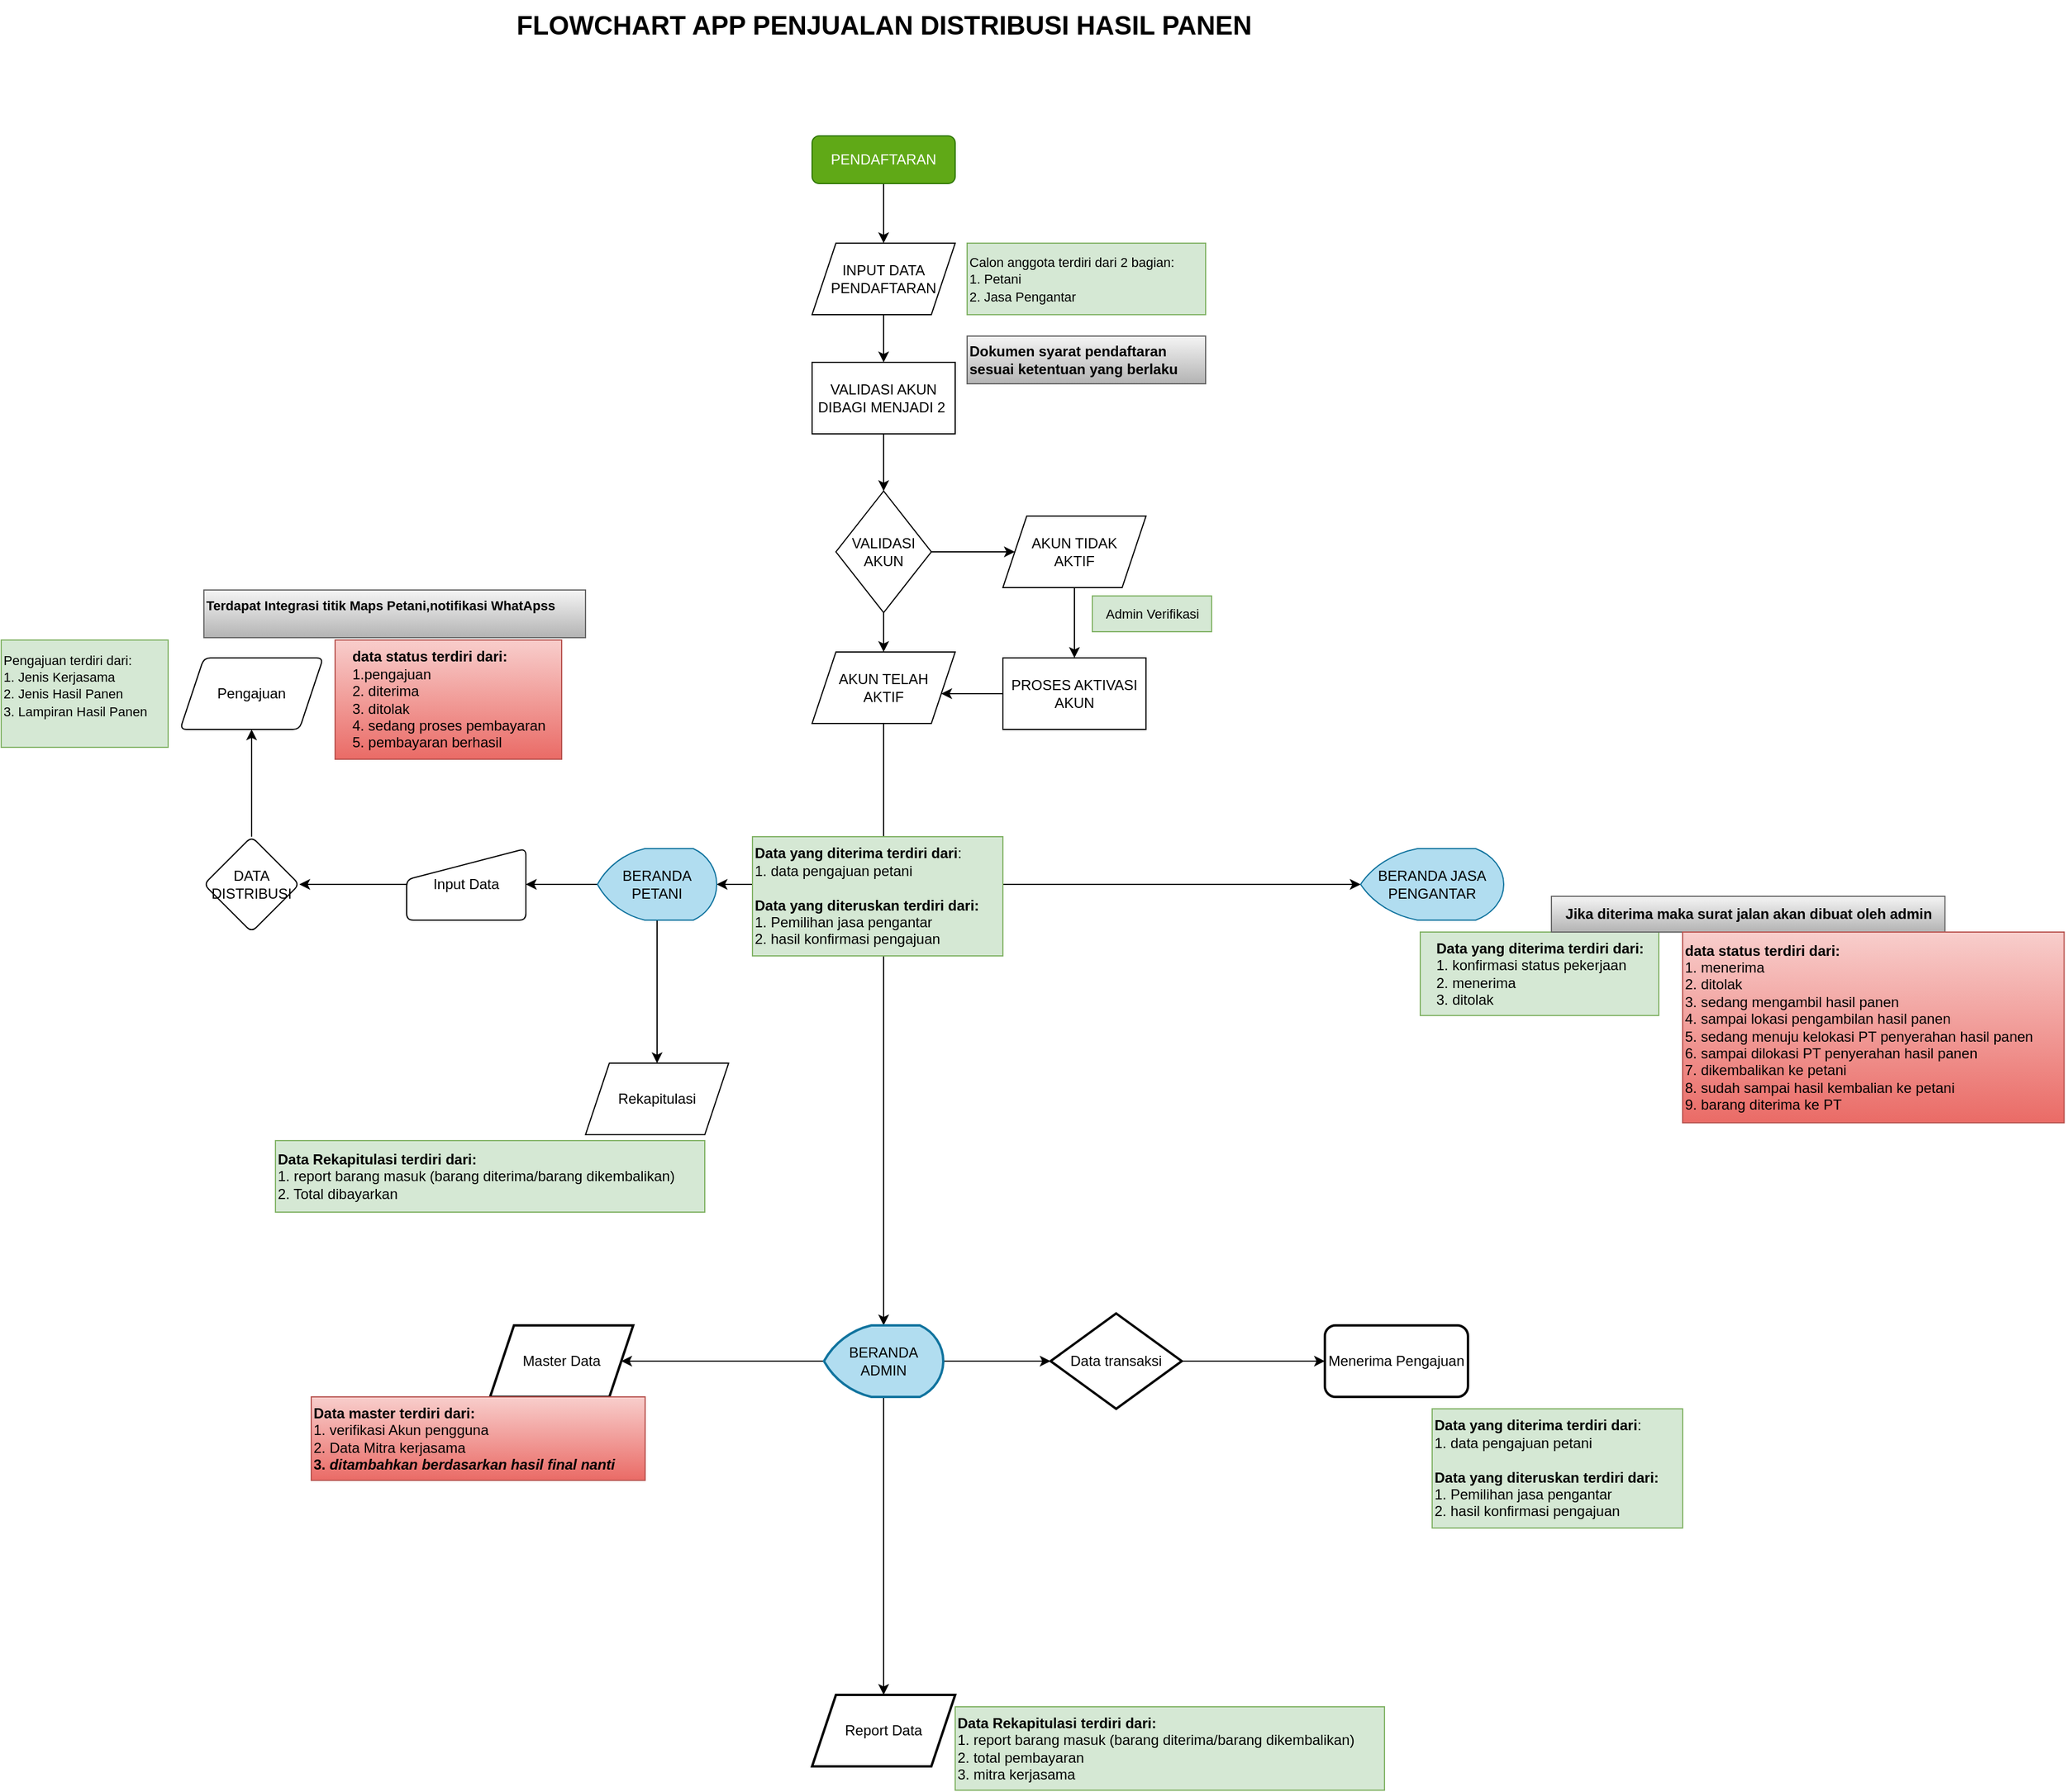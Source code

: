 <mxfile version="22.0.4" type="github">
  <diagram id="C5RBs43oDa-KdzZeNtuy" name="Page-1">
    <mxGraphModel dx="3812" dy="2098" grid="1" gridSize="10" guides="1" tooltips="1" connect="1" arrows="1" fold="1" page="1" pageScale="1" pageWidth="827" pageHeight="1169" math="0" shadow="0">
      <root>
        <mxCell id="WIyWlLk6GJQsqaUBKTNV-0" />
        <mxCell id="WIyWlLk6GJQsqaUBKTNV-1" parent="WIyWlLk6GJQsqaUBKTNV-0" />
        <mxCell id="trqLVfWNX-luN9Pz_bpV-160" value="" style="edgeStyle=orthogonalEdgeStyle;rounded=0;orthogonalLoop=1;jettySize=auto;html=1;" edge="1" parent="WIyWlLk6GJQsqaUBKTNV-1" source="trqLVfWNX-luN9Pz_bpV-161" target="trqLVfWNX-luN9Pz_bpV-165">
          <mxGeometry relative="1" as="geometry" />
        </mxCell>
        <mxCell id="trqLVfWNX-luN9Pz_bpV-161" value="PENDAFTARAN" style="rounded=1;whiteSpace=wrap;html=1;fontSize=12;glass=0;strokeWidth=1;shadow=0;fillColor=#60a917;fontColor=#ffffff;strokeColor=#2D7600;" vertex="1" parent="WIyWlLk6GJQsqaUBKTNV-1">
          <mxGeometry x="330" y="132" width="120" height="40" as="geometry" />
        </mxCell>
        <mxCell id="trqLVfWNX-luN9Pz_bpV-162" value="" style="edgeStyle=orthogonalEdgeStyle;rounded=0;orthogonalLoop=1;jettySize=auto;html=1;" edge="1" parent="WIyWlLk6GJQsqaUBKTNV-1" source="trqLVfWNX-luN9Pz_bpV-163" target="trqLVfWNX-luN9Pz_bpV-169">
          <mxGeometry relative="1" as="geometry" />
        </mxCell>
        <mxCell id="trqLVfWNX-luN9Pz_bpV-163" value="VALIDASI AKUN DIBAGI MENJADI 2&amp;nbsp;" style="rounded=0;whiteSpace=wrap;html=1;" vertex="1" parent="WIyWlLk6GJQsqaUBKTNV-1">
          <mxGeometry x="330" y="322" width="120" height="60" as="geometry" />
        </mxCell>
        <mxCell id="trqLVfWNX-luN9Pz_bpV-164" value="" style="edgeStyle=orthogonalEdgeStyle;rounded=0;orthogonalLoop=1;jettySize=auto;html=1;" edge="1" parent="WIyWlLk6GJQsqaUBKTNV-1" source="trqLVfWNX-luN9Pz_bpV-165" target="trqLVfWNX-luN9Pz_bpV-163">
          <mxGeometry relative="1" as="geometry" />
        </mxCell>
        <mxCell id="trqLVfWNX-luN9Pz_bpV-165" value="INPUT DATA PENDAFTARAN" style="shape=parallelogram;perimeter=parallelogramPerimeter;whiteSpace=wrap;html=1;fixedSize=1;" vertex="1" parent="WIyWlLk6GJQsqaUBKTNV-1">
          <mxGeometry x="330" y="222" width="120" height="60" as="geometry" />
        </mxCell>
        <mxCell id="trqLVfWNX-luN9Pz_bpV-166" value="&lt;span style=&quot;font-size: 11px;&quot;&gt;Calon anggota terdiri dari 2 bagian:&lt;br&gt;1. Petani&lt;br&gt;2. Jasa Pengantar&lt;br&gt;&lt;/span&gt;" style="text;html=1;align=left;verticalAlign=middle;resizable=0;points=[];autosize=1;strokeColor=#82b366;fillColor=#d5e8d4;" vertex="1" parent="WIyWlLk6GJQsqaUBKTNV-1">
          <mxGeometry x="460" y="222" width="200" height="60" as="geometry" />
        </mxCell>
        <mxCell id="trqLVfWNX-luN9Pz_bpV-167" value="" style="edgeStyle=orthogonalEdgeStyle;rounded=0;orthogonalLoop=1;jettySize=auto;html=1;" edge="1" parent="WIyWlLk6GJQsqaUBKTNV-1" source="trqLVfWNX-luN9Pz_bpV-169" target="trqLVfWNX-luN9Pz_bpV-171">
          <mxGeometry relative="1" as="geometry" />
        </mxCell>
        <mxCell id="trqLVfWNX-luN9Pz_bpV-168" value="" style="edgeStyle=orthogonalEdgeStyle;rounded=0;orthogonalLoop=1;jettySize=auto;html=1;" edge="1" parent="WIyWlLk6GJQsqaUBKTNV-1" source="trqLVfWNX-luN9Pz_bpV-169" target="trqLVfWNX-luN9Pz_bpV-173">
          <mxGeometry relative="1" as="geometry" />
        </mxCell>
        <mxCell id="trqLVfWNX-luN9Pz_bpV-169" value="VALIDASI AKUN" style="rhombus;whiteSpace=wrap;html=1;rounded=0;" vertex="1" parent="WIyWlLk6GJQsqaUBKTNV-1">
          <mxGeometry x="350" y="430" width="80" height="102" as="geometry" />
        </mxCell>
        <mxCell id="trqLVfWNX-luN9Pz_bpV-170" value="" style="edgeStyle=orthogonalEdgeStyle;rounded=0;orthogonalLoop=1;jettySize=auto;html=1;" edge="1" parent="WIyWlLk6GJQsqaUBKTNV-1" source="trqLVfWNX-luN9Pz_bpV-171" target="trqLVfWNX-luN9Pz_bpV-175">
          <mxGeometry relative="1" as="geometry" />
        </mxCell>
        <mxCell id="trqLVfWNX-luN9Pz_bpV-171" value="AKUN TIDAK &lt;br&gt;AKTIF" style="shape=parallelogram;perimeter=parallelogramPerimeter;whiteSpace=wrap;html=1;fixedSize=1;rounded=0;" vertex="1" parent="WIyWlLk6GJQsqaUBKTNV-1">
          <mxGeometry x="490" y="451" width="120" height="60" as="geometry" />
        </mxCell>
        <mxCell id="trqLVfWNX-luN9Pz_bpV-172" value="" style="edgeStyle=orthogonalEdgeStyle;rounded=0;orthogonalLoop=1;jettySize=auto;html=1;" edge="1" parent="WIyWlLk6GJQsqaUBKTNV-1" source="trqLVfWNX-luN9Pz_bpV-173" target="trqLVfWNX-luN9Pz_bpV-180">
          <mxGeometry relative="1" as="geometry" />
        </mxCell>
        <mxCell id="trqLVfWNX-luN9Pz_bpV-173" value="AKUN TELAH &lt;br&gt;AKTIF" style="shape=parallelogram;perimeter=parallelogramPerimeter;whiteSpace=wrap;html=1;fixedSize=1;rounded=0;" vertex="1" parent="WIyWlLk6GJQsqaUBKTNV-1">
          <mxGeometry x="330" y="565" width="120" height="60" as="geometry" />
        </mxCell>
        <mxCell id="trqLVfWNX-luN9Pz_bpV-174" value="" style="edgeStyle=orthogonalEdgeStyle;rounded=0;orthogonalLoop=1;jettySize=auto;html=1;" edge="1" parent="WIyWlLk6GJQsqaUBKTNV-1" source="trqLVfWNX-luN9Pz_bpV-175" target="trqLVfWNX-luN9Pz_bpV-173">
          <mxGeometry relative="1" as="geometry">
            <Array as="points">
              <mxPoint x="460" y="600" />
              <mxPoint x="460" y="600" />
            </Array>
          </mxGeometry>
        </mxCell>
        <mxCell id="trqLVfWNX-luN9Pz_bpV-175" value="PROSES AKTIVASI&lt;br&gt;AKUN" style="rounded=0;whiteSpace=wrap;html=1;" vertex="1" parent="WIyWlLk6GJQsqaUBKTNV-1">
          <mxGeometry x="490" y="570" width="120" height="60" as="geometry" />
        </mxCell>
        <mxCell id="trqLVfWNX-luN9Pz_bpV-176" value="&lt;font style=&quot;font-size: 11px;&quot;&gt;Admin Verifikasi&lt;/font&gt;" style="text;html=1;align=center;verticalAlign=middle;resizable=0;points=[];autosize=1;strokeColor=#82b366;fillColor=#d5e8d4;" vertex="1" parent="WIyWlLk6GJQsqaUBKTNV-1">
          <mxGeometry x="565" y="518" width="100" height="30" as="geometry" />
        </mxCell>
        <mxCell id="trqLVfWNX-luN9Pz_bpV-177" value="" style="edgeStyle=orthogonalEdgeStyle;rounded=0;orthogonalLoop=1;jettySize=auto;html=1;" edge="1" parent="WIyWlLk6GJQsqaUBKTNV-1" source="trqLVfWNX-luN9Pz_bpV-180" target="trqLVfWNX-luN9Pz_bpV-184">
          <mxGeometry relative="1" as="geometry" />
        </mxCell>
        <mxCell id="trqLVfWNX-luN9Pz_bpV-178" value="" style="edgeStyle=orthogonalEdgeStyle;rounded=0;orthogonalLoop=1;jettySize=auto;html=1;" edge="1" parent="WIyWlLk6GJQsqaUBKTNV-1" source="trqLVfWNX-luN9Pz_bpV-180" target="trqLVfWNX-luN9Pz_bpV-185">
          <mxGeometry relative="1" as="geometry" />
        </mxCell>
        <mxCell id="trqLVfWNX-luN9Pz_bpV-179" value="" style="edgeStyle=orthogonalEdgeStyle;rounded=0;orthogonalLoop=1;jettySize=auto;html=1;" edge="1" parent="WIyWlLk6GJQsqaUBKTNV-1" source="trqLVfWNX-luN9Pz_bpV-180" target="trqLVfWNX-luN9Pz_bpV-189">
          <mxGeometry relative="1" as="geometry" />
        </mxCell>
        <mxCell id="trqLVfWNX-luN9Pz_bpV-180" value="LOGIN PENGGUNA" style="rounded=0;whiteSpace=wrap;html=1;fillColor=#b1ddf0;strokeColor=#10739e;" vertex="1" parent="WIyWlLk6GJQsqaUBKTNV-1">
          <mxGeometry x="330" y="730" width="120" height="60" as="geometry" />
        </mxCell>
        <mxCell id="trqLVfWNX-luN9Pz_bpV-182" value="" style="edgeStyle=orthogonalEdgeStyle;rounded=0;orthogonalLoop=1;jettySize=auto;html=1;strokeWidth=1;" edge="1" parent="WIyWlLk6GJQsqaUBKTNV-1" source="trqLVfWNX-luN9Pz_bpV-184" target="trqLVfWNX-luN9Pz_bpV-195">
          <mxGeometry relative="1" as="geometry" />
        </mxCell>
        <mxCell id="trqLVfWNX-luN9Pz_bpV-183" value="" style="edgeStyle=orthogonalEdgeStyle;rounded=0;orthogonalLoop=1;jettySize=auto;html=1;" edge="1" parent="WIyWlLk6GJQsqaUBKTNV-1" source="trqLVfWNX-luN9Pz_bpV-184" target="trqLVfWNX-luN9Pz_bpV-226">
          <mxGeometry relative="1" as="geometry" />
        </mxCell>
        <mxCell id="trqLVfWNX-luN9Pz_bpV-184" value="BERANDA PETANI" style="strokeWidth=1;html=1;shape=mxgraph.flowchart.display;whiteSpace=wrap;fillColor=#b1ddf0;strokeColor=#10739e;" vertex="1" parent="WIyWlLk6GJQsqaUBKTNV-1">
          <mxGeometry x="150" y="730" width="100" height="60" as="geometry" />
        </mxCell>
        <mxCell id="trqLVfWNX-luN9Pz_bpV-185" value="BERANDA JASA PENGANTAR" style="strokeWidth=1;html=1;shape=mxgraph.flowchart.display;whiteSpace=wrap;fillColor=#b1ddf0;strokeColor=#10739e;" vertex="1" parent="WIyWlLk6GJQsqaUBKTNV-1">
          <mxGeometry x="790" y="730" width="120" height="60" as="geometry" />
        </mxCell>
        <mxCell id="trqLVfWNX-luN9Pz_bpV-186" value="" style="edgeStyle=orthogonalEdgeStyle;rounded=0;orthogonalLoop=1;jettySize=auto;html=1;" edge="1" parent="WIyWlLk6GJQsqaUBKTNV-1" source="trqLVfWNX-luN9Pz_bpV-189" target="trqLVfWNX-luN9Pz_bpV-229">
          <mxGeometry relative="1" as="geometry" />
        </mxCell>
        <mxCell id="trqLVfWNX-luN9Pz_bpV-187" value="" style="edgeStyle=orthogonalEdgeStyle;rounded=0;orthogonalLoop=1;jettySize=auto;html=1;" edge="1" parent="WIyWlLk6GJQsqaUBKTNV-1" source="trqLVfWNX-luN9Pz_bpV-189" target="trqLVfWNX-luN9Pz_bpV-230">
          <mxGeometry relative="1" as="geometry" />
        </mxCell>
        <mxCell id="trqLVfWNX-luN9Pz_bpV-188" value="" style="edgeStyle=orthogonalEdgeStyle;rounded=0;orthogonalLoop=1;jettySize=auto;html=1;" edge="1" parent="WIyWlLk6GJQsqaUBKTNV-1" source="trqLVfWNX-luN9Pz_bpV-189" target="trqLVfWNX-luN9Pz_bpV-236">
          <mxGeometry relative="1" as="geometry" />
        </mxCell>
        <mxCell id="trqLVfWNX-luN9Pz_bpV-189" value="BERANDA ADMIN" style="strokeWidth=2;html=1;shape=mxgraph.flowchart.display;whiteSpace=wrap;fillColor=#b1ddf0;strokeColor=#10739e;" vertex="1" parent="WIyWlLk6GJQsqaUBKTNV-1">
          <mxGeometry x="340" y="1130" width="100" height="60" as="geometry" />
        </mxCell>
        <mxCell id="trqLVfWNX-luN9Pz_bpV-193" value="&lt;b&gt;&lt;font style=&quot;font-size: 22px;&quot;&gt;FLOWCHART APP PENJUALAN DISTRIBUSI HASIL PANEN&lt;br&gt;&lt;br&gt;&lt;/font&gt;&lt;/b&gt;" style="text;html=1;align=center;verticalAlign=middle;resizable=0;points=[];autosize=1;strokeColor=none;fillColor=none;" vertex="1" parent="WIyWlLk6GJQsqaUBKTNV-1">
          <mxGeometry x="70" y="18" width="640" height="70" as="geometry" />
        </mxCell>
        <mxCell id="trqLVfWNX-luN9Pz_bpV-194" value="" style="edgeStyle=orthogonalEdgeStyle;rounded=0;orthogonalLoop=1;jettySize=auto;html=1;strokeWidth=1;" edge="1" parent="WIyWlLk6GJQsqaUBKTNV-1" source="trqLVfWNX-luN9Pz_bpV-195" target="trqLVfWNX-luN9Pz_bpV-199">
          <mxGeometry relative="1" as="geometry" />
        </mxCell>
        <mxCell id="trqLVfWNX-luN9Pz_bpV-195" value="Input Data" style="html=1;strokeWidth=1;shape=manualInput;whiteSpace=wrap;rounded=1;size=26;arcSize=11;" vertex="1" parent="WIyWlLk6GJQsqaUBKTNV-1">
          <mxGeometry x="-10" y="730" width="100" height="60" as="geometry" />
        </mxCell>
        <mxCell id="trqLVfWNX-luN9Pz_bpV-196" value="" style="edgeStyle=orthogonalEdgeStyle;rounded=0;orthogonalLoop=1;jettySize=auto;html=1;strokeWidth=1;" edge="1" parent="WIyWlLk6GJQsqaUBKTNV-1" source="trqLVfWNX-luN9Pz_bpV-199" target="trqLVfWNX-luN9Pz_bpV-201">
          <mxGeometry relative="1" as="geometry" />
        </mxCell>
        <mxCell id="trqLVfWNX-luN9Pz_bpV-199" value="DATA DISTRIBUSI" style="rhombus;whiteSpace=wrap;html=1;strokeWidth=1;rounded=1;arcSize=11;" vertex="1" parent="WIyWlLk6GJQsqaUBKTNV-1">
          <mxGeometry x="-180" y="720" width="80" height="80" as="geometry" />
        </mxCell>
        <mxCell id="trqLVfWNX-luN9Pz_bpV-201" value="Pengajuan" style="shape=parallelogram;perimeter=parallelogramPerimeter;whiteSpace=wrap;html=1;fixedSize=1;strokeWidth=1;rounded=1;arcSize=11;" vertex="1" parent="WIyWlLk6GJQsqaUBKTNV-1">
          <mxGeometry x="-200" y="570" width="120" height="60" as="geometry" />
        </mxCell>
        <mxCell id="trqLVfWNX-luN9Pz_bpV-226" value="Rekapitulasi" style="shape=parallelogram;perimeter=parallelogramPerimeter;whiteSpace=wrap;html=1;fixedSize=1;strokeWidth=1;" vertex="1" parent="WIyWlLk6GJQsqaUBKTNV-1">
          <mxGeometry x="140" y="910" width="120" height="60" as="geometry" />
        </mxCell>
        <mxCell id="trqLVfWNX-luN9Pz_bpV-229" value="Master Data" style="shape=parallelogram;perimeter=parallelogramPerimeter;whiteSpace=wrap;html=1;fixedSize=1;strokeWidth=2;" vertex="1" parent="WIyWlLk6GJQsqaUBKTNV-1">
          <mxGeometry x="60" y="1130" width="120" height="60" as="geometry" />
        </mxCell>
        <mxCell id="trqLVfWNX-luN9Pz_bpV-230" value="Report Data" style="shape=parallelogram;perimeter=parallelogramPerimeter;whiteSpace=wrap;html=1;fixedSize=1;strokeWidth=2;" vertex="1" parent="WIyWlLk6GJQsqaUBKTNV-1">
          <mxGeometry x="330" y="1440" width="120" height="60" as="geometry" />
        </mxCell>
        <mxCell id="trqLVfWNX-luN9Pz_bpV-234" value="" style="edgeStyle=orthogonalEdgeStyle;rounded=0;orthogonalLoop=1;jettySize=auto;html=1;" edge="1" parent="WIyWlLk6GJQsqaUBKTNV-1" source="trqLVfWNX-luN9Pz_bpV-236" target="trqLVfWNX-luN9Pz_bpV-238">
          <mxGeometry relative="1" as="geometry" />
        </mxCell>
        <mxCell id="trqLVfWNX-luN9Pz_bpV-236" value="Data transaksi&lt;br&gt;" style="rhombus;whiteSpace=wrap;html=1;strokeWidth=2;" vertex="1" parent="WIyWlLk6GJQsqaUBKTNV-1">
          <mxGeometry x="530" y="1120" width="110" height="80" as="geometry" />
        </mxCell>
        <mxCell id="trqLVfWNX-luN9Pz_bpV-238" value="Menerima Pengajuan&lt;br&gt;" style="rounded=1;whiteSpace=wrap;html=1;strokeWidth=2;" vertex="1" parent="WIyWlLk6GJQsqaUBKTNV-1">
          <mxGeometry x="760" y="1130" width="120" height="60" as="geometry" />
        </mxCell>
        <mxCell id="trqLVfWNX-luN9Pz_bpV-248" value="&lt;b&gt;Dokumen syarat pendaftaran &lt;br&gt;sesuai ketentuan yang berlaku&lt;/b&gt;" style="text;html=1;align=left;verticalAlign=middle;resizable=0;points=[];autosize=1;fillColor=#f5f5f5;strokeColor=#666666;glass=0;rounded=0;shadow=0;gradientColor=#b3b3b3;" vertex="1" parent="WIyWlLk6GJQsqaUBKTNV-1">
          <mxGeometry x="460" y="300" width="200" height="40" as="geometry" />
        </mxCell>
        <mxCell id="trqLVfWNX-luN9Pz_bpV-249" value="&lt;span style=&quot;font-size: 11px;&quot;&gt;Pengajuan terdiri dari:&lt;br&gt;1. Jenis Kerjasama&lt;br&gt;2. Jenis Hasil Panen&lt;br&gt;3. Lampiran Hasil Panen&lt;br&gt;&lt;br&gt;&lt;/span&gt;" style="text;html=1;align=left;verticalAlign=middle;resizable=0;points=[];autosize=1;strokeColor=#82b366;fillColor=#d5e8d4;" vertex="1" parent="WIyWlLk6GJQsqaUBKTNV-1">
          <mxGeometry x="-350" y="555" width="140" height="90" as="geometry" />
        </mxCell>
        <mxCell id="trqLVfWNX-luN9Pz_bpV-251" value="&lt;span style=&quot;font-size: 11px;&quot;&gt;&lt;b&gt;Terdapat Integrasi titik Maps Petani,notifikasi WhatApss&lt;br&gt;&lt;/b&gt;&lt;br&gt;&lt;/span&gt;" style="text;html=1;align=left;verticalAlign=middle;resizable=0;points=[];autosize=1;strokeColor=#666666;fillColor=#f5f5f5;gradientColor=#b3b3b3;" vertex="1" parent="WIyWlLk6GJQsqaUBKTNV-1">
          <mxGeometry x="-180" y="513" width="320" height="40" as="geometry" />
        </mxCell>
        <mxCell id="trqLVfWNX-luN9Pz_bpV-252" value="&lt;b&gt;Data yang diterima terdiri dari&lt;/b&gt;:&lt;br&gt;1. data pengajuan petani&lt;br&gt;&lt;br&gt;&lt;b&gt;Data yang diteruskan terdiri dari:&lt;br&gt;&lt;/b&gt;1. Pemilihan jasa pengantar&lt;br&gt;2. hasil konfirmasi pengajuan" style="text;html=1;align=left;verticalAlign=middle;resizable=0;points=[];autosize=1;strokeColor=#82b366;fillColor=#d5e8d4;" vertex="1" parent="WIyWlLk6GJQsqaUBKTNV-1">
          <mxGeometry x="850" y="1200" width="210" height="100" as="geometry" />
        </mxCell>
        <mxCell id="trqLVfWNX-luN9Pz_bpV-253" value="&lt;b&gt;Data yang diterima terdiri dari:&lt;/b&gt;&lt;br&gt;&lt;div style=&quot;text-align: left;&quot;&gt;&lt;span style=&quot;background-color: initial;&quot;&gt;1. konfirmasi status pekerjaan&lt;/span&gt;&lt;/div&gt;&lt;div style=&quot;text-align: left;&quot;&gt;&lt;span style=&quot;background-color: initial;&quot;&gt;2. menerima&lt;/span&gt;&lt;/div&gt;&lt;div style=&quot;text-align: left;&quot;&gt;&lt;span style=&quot;background-color: initial;&quot;&gt;3. ditolak&lt;/span&gt;&lt;/div&gt;" style="text;html=1;align=center;verticalAlign=middle;resizable=0;points=[];autosize=1;strokeColor=#82b366;fillColor=#d5e8d4;gradientColor=none;" vertex="1" parent="WIyWlLk6GJQsqaUBKTNV-1">
          <mxGeometry x="840" y="800" width="200" height="70" as="geometry" />
        </mxCell>
        <mxCell id="trqLVfWNX-luN9Pz_bpV-254" value="&lt;b&gt;Jika diterima maka surat jalan akan dibuat oleh admin&lt;/b&gt;" style="text;html=1;align=center;verticalAlign=middle;resizable=0;points=[];autosize=1;rounded=0;fillColor=#f5f5f5;gradientColor=#b3b3b3;strokeColor=#666666;" vertex="1" parent="WIyWlLk6GJQsqaUBKTNV-1">
          <mxGeometry x="950" y="770" width="330" height="30" as="geometry" />
        </mxCell>
        <mxCell id="trqLVfWNX-luN9Pz_bpV-255" value="&lt;b&gt;data status terdiri dari:&lt;/b&gt;&lt;br&gt;1. menerima&lt;br&gt;2. ditolak&lt;br&gt;3. sedang mengambil hasil panen&lt;br&gt;4. sampai lokasi pengambilan hasil panen&lt;br&gt;5. sedang menuju kelokasi PT penyerahan hasil panen&lt;br&gt;6. sampai dilokasi PT penyerahan hasil panen&lt;br&gt;7. dikembalikan ke petani&lt;br&gt;8. sudah sampai hasil kembalian ke petani&lt;br&gt;9. barang diterima ke PT" style="text;html=1;align=left;verticalAlign=middle;resizable=0;points=[];autosize=1;strokeColor=#b85450;fillColor=#f8cecc;gradientColor=#ea6b66;" vertex="1" parent="WIyWlLk6GJQsqaUBKTNV-1">
          <mxGeometry x="1060" y="800" width="320" height="160" as="geometry" />
        </mxCell>
        <mxCell id="trqLVfWNX-luN9Pz_bpV-256" value="&lt;div style=&quot;text-align: left;&quot;&gt;&lt;b style=&quot;background-color: initial;&quot;&gt;data status terdiri dari:&lt;/b&gt;&lt;/div&gt;&lt;div style=&quot;text-align: left;&quot;&gt;&lt;span style=&quot;background-color: initial;&quot;&gt;1.pengajuan&lt;/span&gt;&lt;/div&gt;&lt;div style=&quot;text-align: left;&quot;&gt;&lt;span style=&quot;background-color: initial;&quot;&gt;2. diterima&lt;/span&gt;&lt;/div&gt;&lt;div style=&quot;text-align: left;&quot;&gt;&lt;span style=&quot;background-color: initial;&quot;&gt;3. ditolak&lt;/span&gt;&lt;/div&gt;&lt;div style=&quot;text-align: left;&quot;&gt;&lt;span style=&quot;background-color: initial;&quot;&gt;4. sedang proses pembayaran&lt;/span&gt;&lt;/div&gt;&lt;div style=&quot;text-align: left;&quot;&gt;&lt;span style=&quot;background-color: initial;&quot;&gt;5. pembayaran berhasil&lt;/span&gt;&lt;/div&gt;" style="text;html=1;align=center;verticalAlign=middle;resizable=0;points=[];autosize=1;strokeColor=#b85450;fillColor=#f8cecc;gradientColor=#ea6b66;" vertex="1" parent="WIyWlLk6GJQsqaUBKTNV-1">
          <mxGeometry x="-70" y="555" width="190" height="100" as="geometry" />
        </mxCell>
        <mxCell id="trqLVfWNX-luN9Pz_bpV-257" value="&lt;b&gt;Data Rekapitulasi terdiri dari:&lt;br&gt;&lt;/b&gt;1. report barang masuk (barang diterima/barang dikembalikan)&lt;br&gt;2. total pembayaran&lt;br&gt;3. mitra kerjasama" style="text;html=1;align=left;verticalAlign=middle;resizable=0;points=[];autosize=1;strokeColor=#82b366;fillColor=#d5e8d4;gradientColor=none;" vertex="1" parent="WIyWlLk6GJQsqaUBKTNV-1">
          <mxGeometry x="450" y="1450" width="360" height="70" as="geometry" />
        </mxCell>
        <mxCell id="trqLVfWNX-luN9Pz_bpV-258" value="&lt;b&gt;Data yang diterima terdiri dari&lt;/b&gt;:&lt;br&gt;1. data pengajuan petani&lt;br&gt;&lt;br&gt;&lt;b&gt;Data yang diteruskan terdiri dari:&lt;br&gt;&lt;/b&gt;1. Pemilihan jasa pengantar&lt;br&gt;2. hasil konfirmasi pengajuan" style="text;html=1;align=left;verticalAlign=middle;resizable=0;points=[];autosize=1;strokeColor=#82b366;fillColor=#d5e8d4;" vertex="1" parent="WIyWlLk6GJQsqaUBKTNV-1">
          <mxGeometry x="280" y="720" width="210" height="100" as="geometry" />
        </mxCell>
        <mxCell id="trqLVfWNX-luN9Pz_bpV-259" value="&lt;b&gt;Data Rekapitulasi terdiri dari:&lt;br&gt;&lt;/b&gt;1. report barang masuk (barang diterima/barang dikembalikan)&lt;br&gt;2. Total dibayarkan" style="text;html=1;align=left;verticalAlign=middle;resizable=0;points=[];autosize=1;strokeColor=#82b366;fillColor=#d5e8d4;gradientColor=none;" vertex="1" parent="WIyWlLk6GJQsqaUBKTNV-1">
          <mxGeometry x="-120" y="975" width="360" height="60" as="geometry" />
        </mxCell>
        <mxCell id="trqLVfWNX-luN9Pz_bpV-260" value="&lt;b&gt;Data master terdiri dari:&amp;nbsp;&lt;/b&gt;&lt;br&gt;1. verifikasi Akun pengguna&lt;br&gt;2. Data Mitra kerjasama&lt;br&gt;&lt;b&gt;3. &lt;i&gt;ditambahkan berdasarkan hasil final nanti&lt;/i&gt;&lt;/b&gt;" style="text;html=1;align=left;verticalAlign=middle;resizable=0;points=[];autosize=1;strokeColor=#b85450;fillColor=#f8cecc;gradientColor=#ea6b66;" vertex="1" parent="WIyWlLk6GJQsqaUBKTNV-1">
          <mxGeometry x="-90" y="1190" width="280" height="70" as="geometry" />
        </mxCell>
      </root>
    </mxGraphModel>
  </diagram>
</mxfile>
